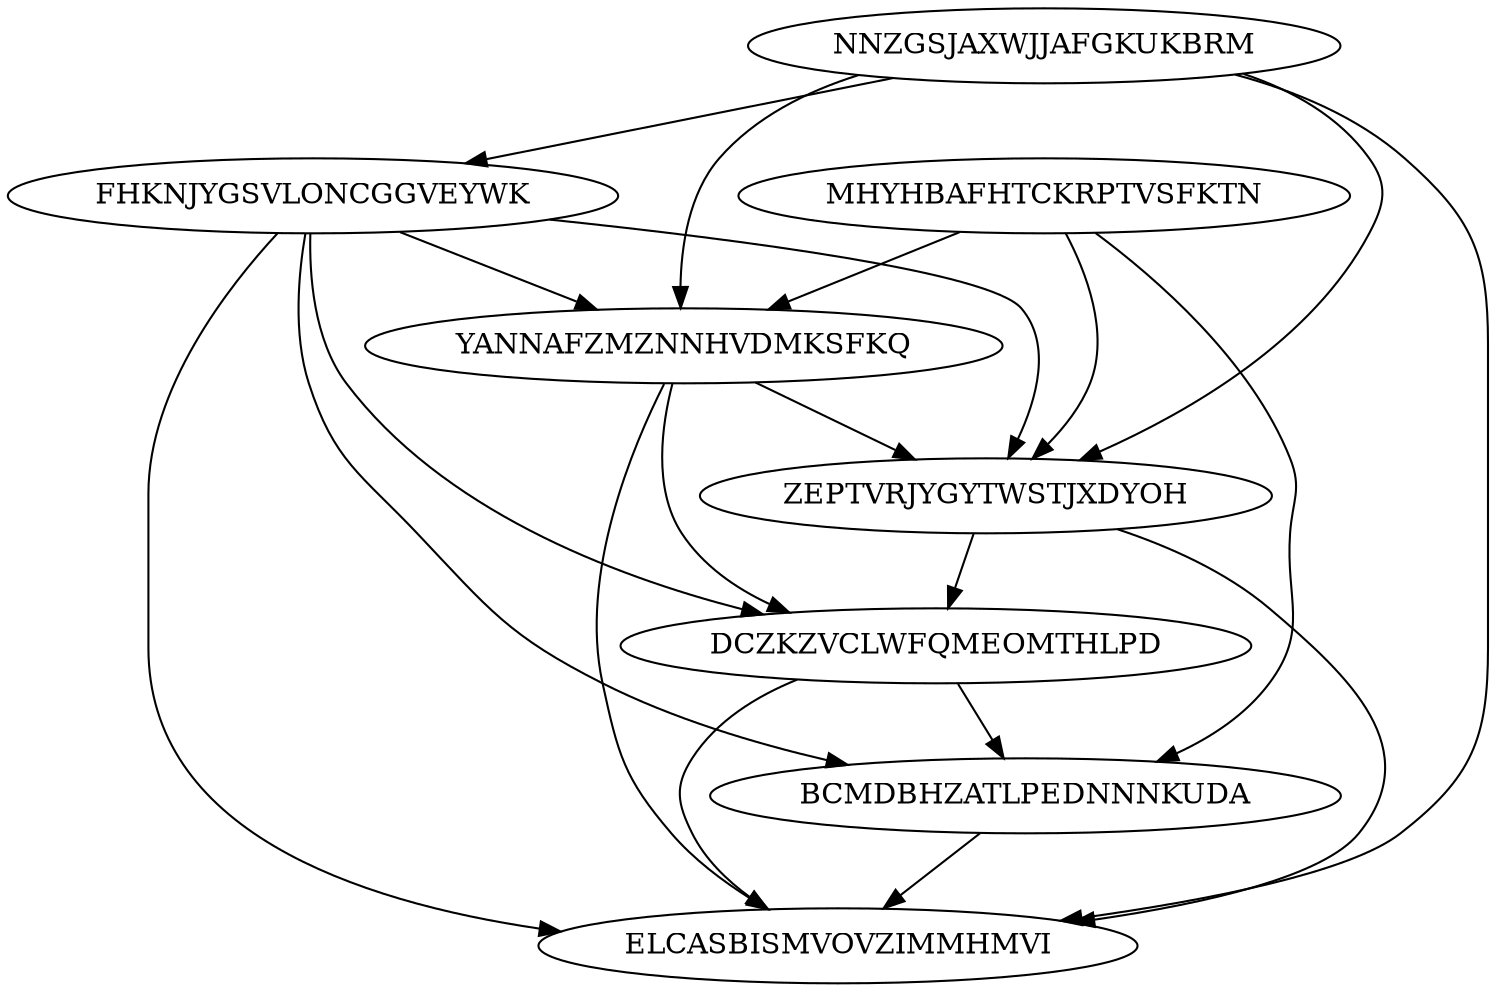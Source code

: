 digraph "N8M20" {
	MHYHBAFHTCKRPTVSFKTN			[Weight=12, Start=0, Processor=1];
	NNZGSJAXWJJAFGKUKBRM			[Weight=10, Start=0, Processor=2];
	FHKNJYGSVLONCGGVEYWK			[Weight=19, Start=10, Processor=2];
	YANNAFZMZNNHVDMKSFKQ			[Weight=18, Start=29, Processor=2];
	ZEPTVRJYGYTWSTJXDYOH			[Weight=15, Start=47, Processor=2];
	DCZKZVCLWFQMEOMTHLPD			[Weight=15, Start=62, Processor=2];
	BCMDBHZATLPEDNNNKUDA			[Weight=20, Start=77, Processor=2];
	ELCASBISMVOVZIMMHMVI			[Weight=19, Start=97, Processor=2];
	NNZGSJAXWJJAFGKUKBRM -> ZEPTVRJYGYTWSTJXDYOH		[Weight=10];
	NNZGSJAXWJJAFGKUKBRM -> ELCASBISMVOVZIMMHMVI		[Weight=15];
	NNZGSJAXWJJAFGKUKBRM -> FHKNJYGSVLONCGGVEYWK		[Weight=11];
	YANNAFZMZNNHVDMKSFKQ -> DCZKZVCLWFQMEOMTHLPD		[Weight=14];
	BCMDBHZATLPEDNNNKUDA -> ELCASBISMVOVZIMMHMVI		[Weight=20];
	MHYHBAFHTCKRPTVSFKTN -> ZEPTVRJYGYTWSTJXDYOH		[Weight=14];
	DCZKZVCLWFQMEOMTHLPD -> ELCASBISMVOVZIMMHMVI		[Weight=17];
	DCZKZVCLWFQMEOMTHLPD -> BCMDBHZATLPEDNNNKUDA		[Weight=14];
	YANNAFZMZNNHVDMKSFKQ -> ELCASBISMVOVZIMMHMVI		[Weight=14];
	ZEPTVRJYGYTWSTJXDYOH -> ELCASBISMVOVZIMMHMVI		[Weight=12];
	FHKNJYGSVLONCGGVEYWK -> ELCASBISMVOVZIMMHMVI		[Weight=11];
	ZEPTVRJYGYTWSTJXDYOH -> DCZKZVCLWFQMEOMTHLPD		[Weight=17];
	MHYHBAFHTCKRPTVSFKTN -> YANNAFZMZNNHVDMKSFKQ		[Weight=16];
	MHYHBAFHTCKRPTVSFKTN -> BCMDBHZATLPEDNNNKUDA		[Weight=15];
	FHKNJYGSVLONCGGVEYWK -> YANNAFZMZNNHVDMKSFKQ		[Weight=11];
	YANNAFZMZNNHVDMKSFKQ -> ZEPTVRJYGYTWSTJXDYOH		[Weight=10];
	NNZGSJAXWJJAFGKUKBRM -> YANNAFZMZNNHVDMKSFKQ		[Weight=10];
	FHKNJYGSVLONCGGVEYWK -> ZEPTVRJYGYTWSTJXDYOH		[Weight=13];
	FHKNJYGSVLONCGGVEYWK -> DCZKZVCLWFQMEOMTHLPD		[Weight=13];
	FHKNJYGSVLONCGGVEYWK -> BCMDBHZATLPEDNNNKUDA		[Weight=15];
}
